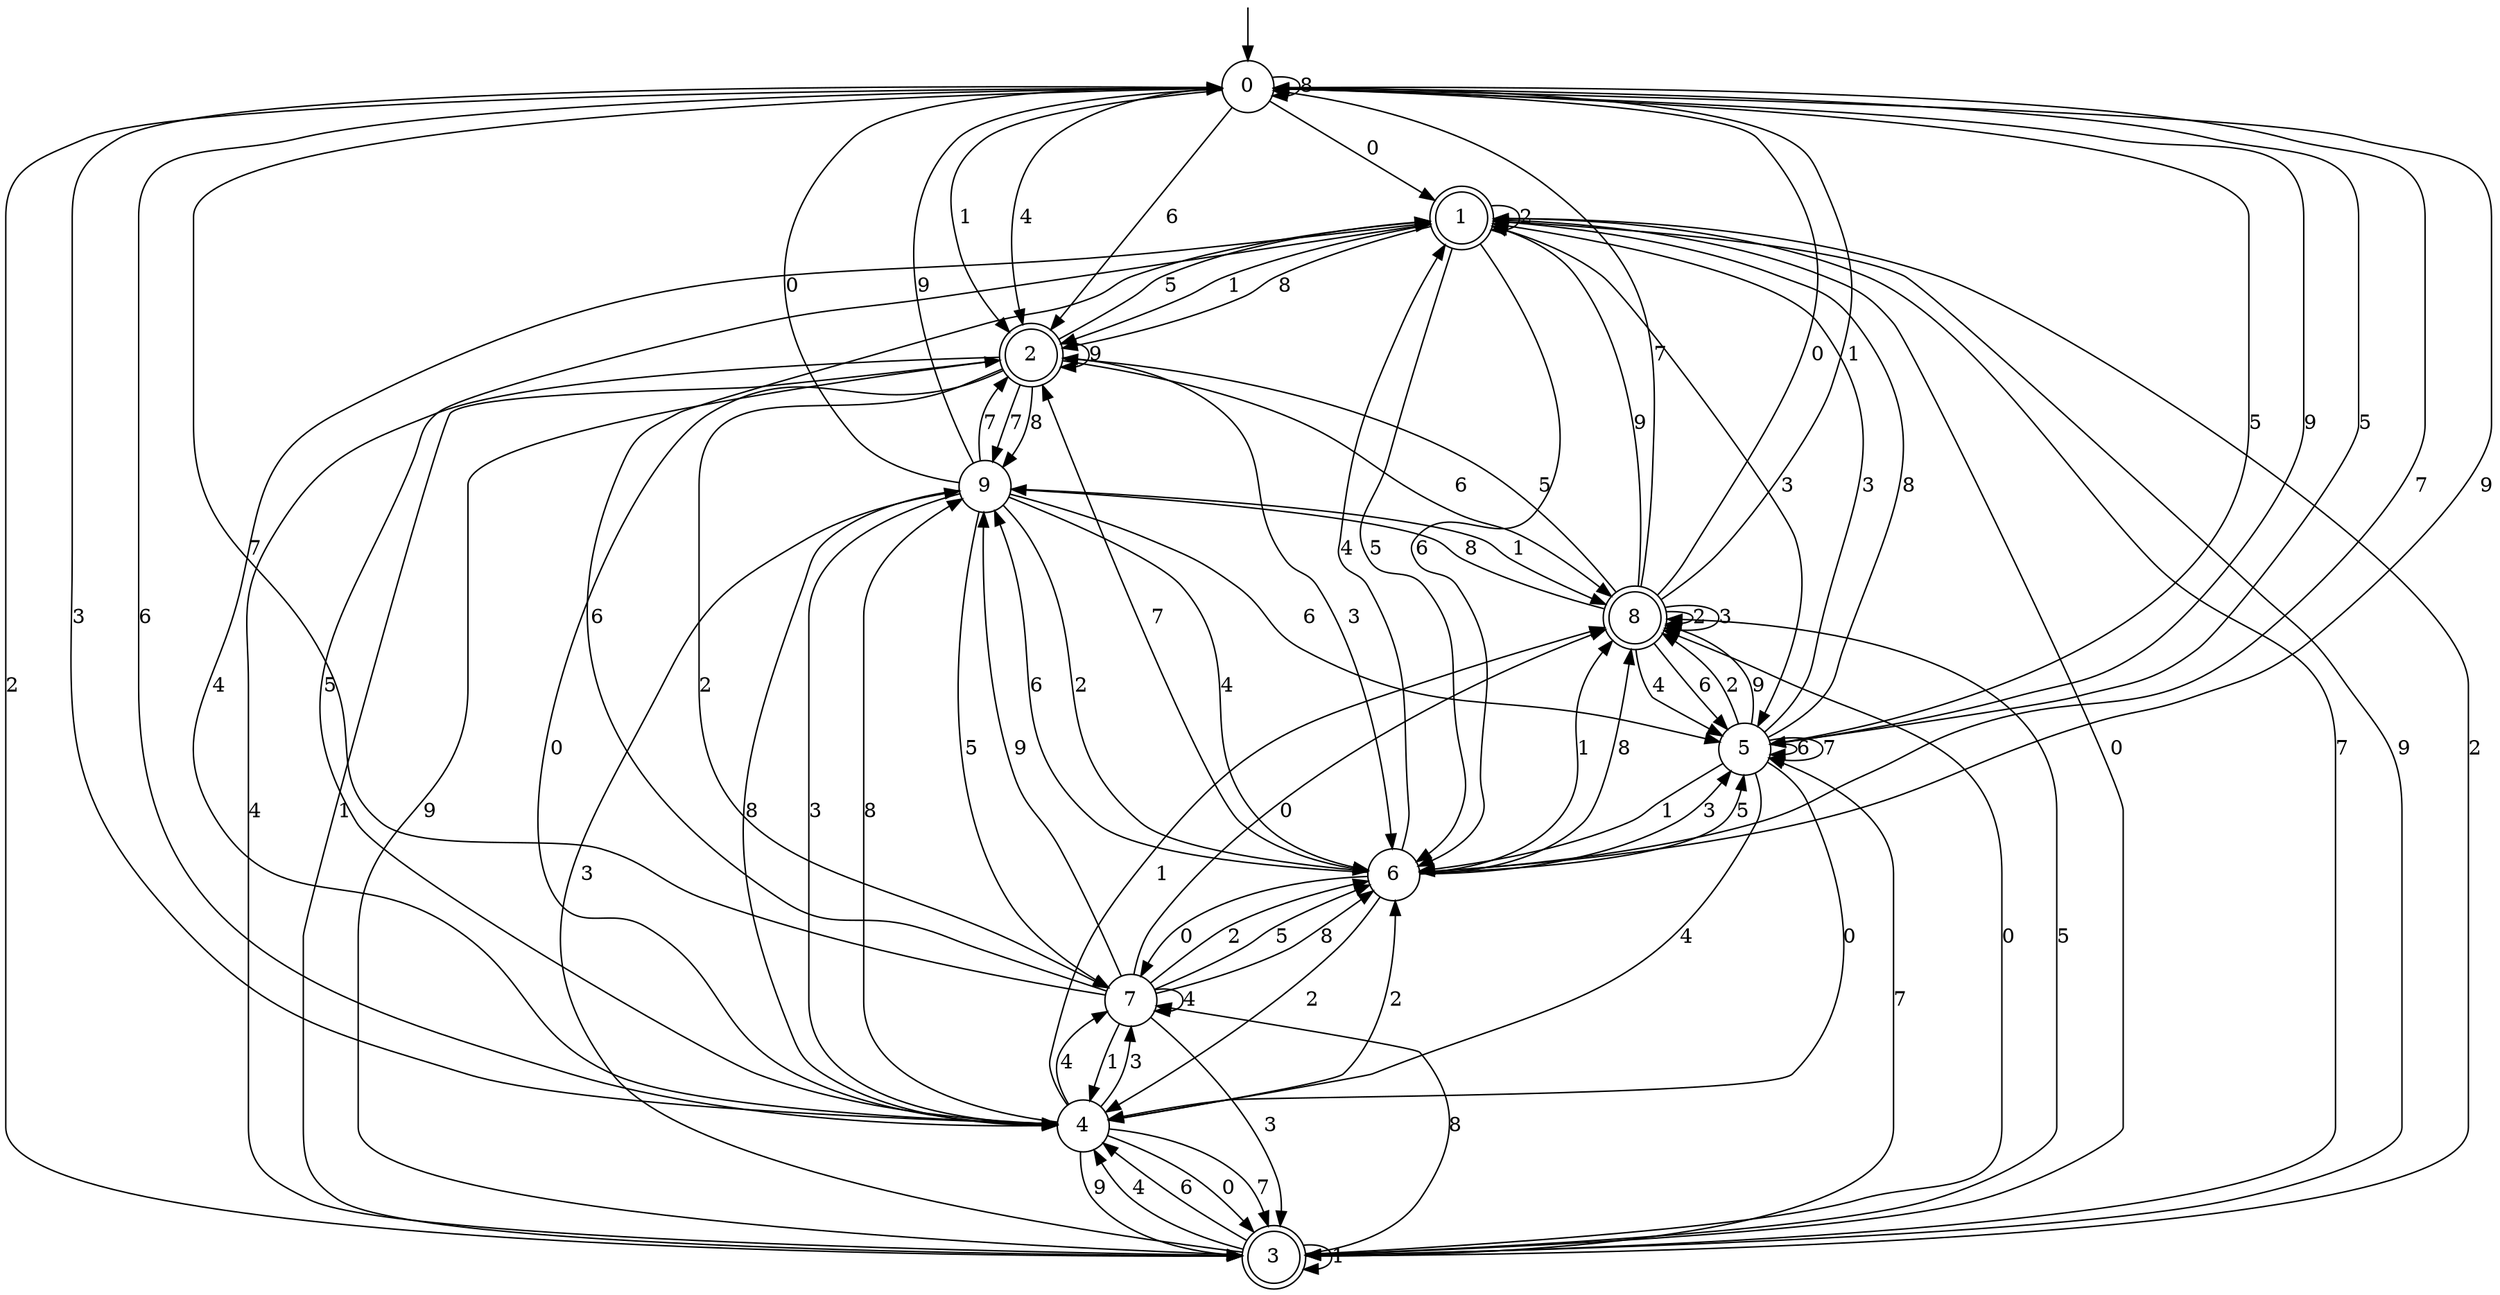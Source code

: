 digraph g {

	s0 [shape="circle" label="0"];
	s1 [shape="doublecircle" label="1"];
	s2 [shape="doublecircle" label="2"];
	s3 [shape="doublecircle" label="3"];
	s4 [shape="circle" label="4"];
	s5 [shape="circle" label="5"];
	s6 [shape="circle" label="6"];
	s7 [shape="circle" label="7"];
	s8 [shape="doublecircle" label="8"];
	s9 [shape="circle" label="9"];
	s0 -> s1 [label="0"];
	s0 -> s2 [label="1"];
	s0 -> s3 [label="2"];
	s0 -> s4 [label="3"];
	s0 -> s2 [label="4"];
	s0 -> s5 [label="5"];
	s0 -> s2 [label="6"];
	s0 -> s6 [label="7"];
	s0 -> s0 [label="8"];
	s0 -> s5 [label="9"];
	s1 -> s3 [label="0"];
	s1 -> s2 [label="1"];
	s1 -> s1 [label="2"];
	s1 -> s5 [label="3"];
	s1 -> s4 [label="4"];
	s1 -> s6 [label="5"];
	s1 -> s6 [label="6"];
	s1 -> s3 [label="7"];
	s1 -> s2 [label="8"];
	s1 -> s3 [label="9"];
	s2 -> s4 [label="0"];
	s2 -> s3 [label="1"];
	s2 -> s7 [label="2"];
	s2 -> s6 [label="3"];
	s2 -> s3 [label="4"];
	s2 -> s1 [label="5"];
	s2 -> s8 [label="6"];
	s2 -> s9 [label="7"];
	s2 -> s9 [label="8"];
	s2 -> s2 [label="9"];
	s3 -> s8 [label="0"];
	s3 -> s3 [label="1"];
	s3 -> s1 [label="2"];
	s3 -> s9 [label="3"];
	s3 -> s4 [label="4"];
	s3 -> s8 [label="5"];
	s3 -> s4 [label="6"];
	s3 -> s5 [label="7"];
	s3 -> s7 [label="8"];
	s3 -> s2 [label="9"];
	s4 -> s3 [label="0"];
	s4 -> s8 [label="1"];
	s4 -> s6 [label="2"];
	s4 -> s7 [label="3"];
	s4 -> s7 [label="4"];
	s4 -> s1 [label="5"];
	s4 -> s0 [label="6"];
	s4 -> s3 [label="7"];
	s4 -> s9 [label="8"];
	s4 -> s3 [label="9"];
	s5 -> s4 [label="0"];
	s5 -> s6 [label="1"];
	s5 -> s8 [label="2"];
	s5 -> s1 [label="3"];
	s5 -> s4 [label="4"];
	s5 -> s0 [label="5"];
	s5 -> s5 [label="6"];
	s5 -> s5 [label="7"];
	s5 -> s1 [label="8"];
	s5 -> s8 [label="9"];
	s6 -> s7 [label="0"];
	s6 -> s8 [label="1"];
	s6 -> s4 [label="2"];
	s6 -> s5 [label="3"];
	s6 -> s1 [label="4"];
	s6 -> s5 [label="5"];
	s6 -> s9 [label="6"];
	s6 -> s2 [label="7"];
	s6 -> s8 [label="8"];
	s6 -> s0 [label="9"];
	s7 -> s8 [label="0"];
	s7 -> s4 [label="1"];
	s7 -> s6 [label="2"];
	s7 -> s3 [label="3"];
	s7 -> s7 [label="4"];
	s7 -> s6 [label="5"];
	s7 -> s1 [label="6"];
	s7 -> s0 [label="7"];
	s7 -> s6 [label="8"];
	s7 -> s9 [label="9"];
	s8 -> s0 [label="0"];
	s8 -> s0 [label="1"];
	s8 -> s8 [label="2"];
	s8 -> s8 [label="3"];
	s8 -> s5 [label="4"];
	s8 -> s2 [label="5"];
	s8 -> s5 [label="6"];
	s8 -> s0 [label="7"];
	s8 -> s9 [label="8"];
	s8 -> s1 [label="9"];
	s9 -> s0 [label="0"];
	s9 -> s8 [label="1"];
	s9 -> s6 [label="2"];
	s9 -> s4 [label="3"];
	s9 -> s6 [label="4"];
	s9 -> s7 [label="5"];
	s9 -> s5 [label="6"];
	s9 -> s2 [label="7"];
	s9 -> s4 [label="8"];
	s9 -> s0 [label="9"];

__start0 [label="" shape="none" width="0" height="0"];
__start0 -> s0;

}
